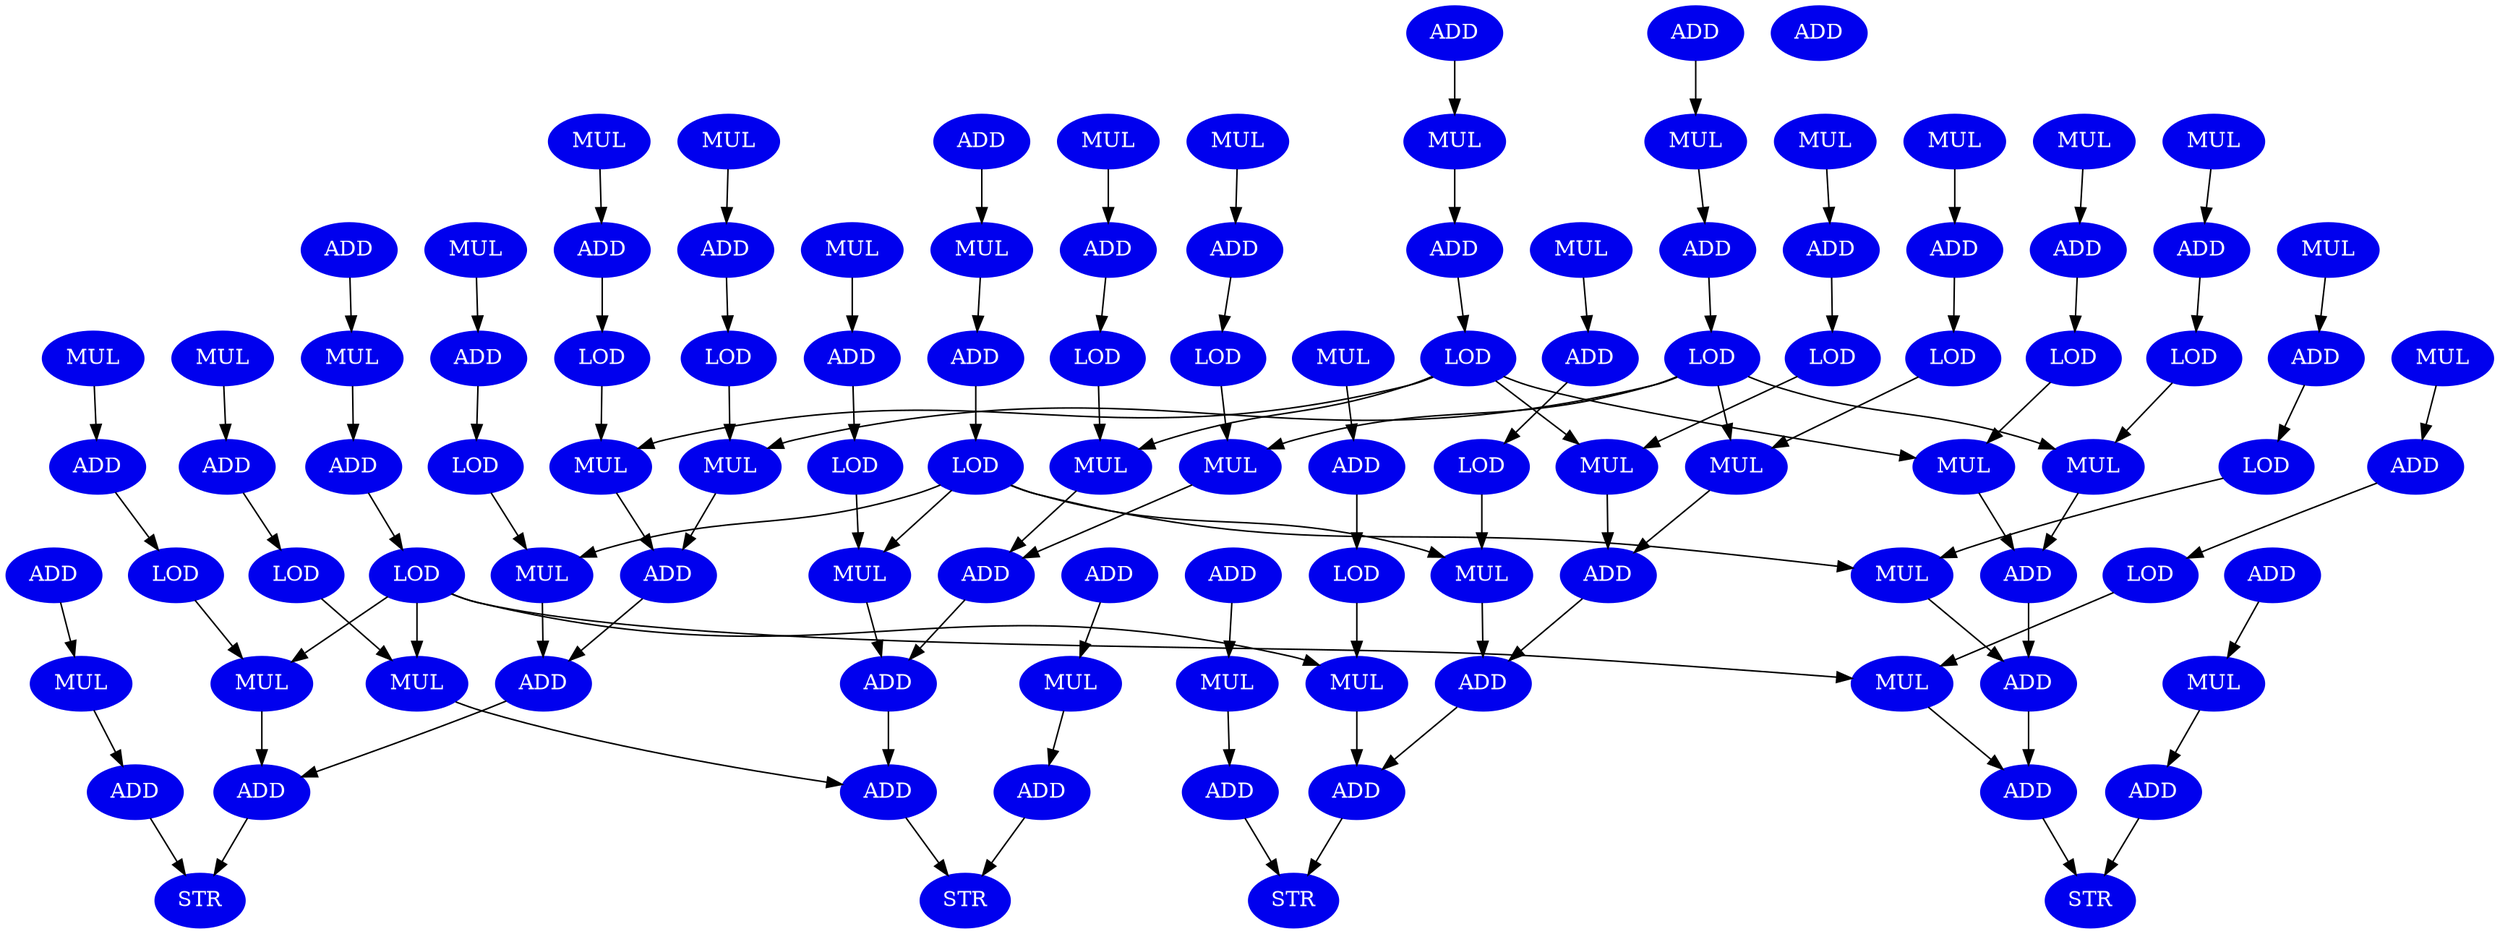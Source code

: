 digraph matmul_dfg__3 {
    node [fontcolor=white,style=filled,color=blue2];
    ADD_1 [label = ADD ];
    MUL_2 [label = MUL ];
    ADD_5 [label = ADD ];
    LOD_6 [label = LOD ];
    ADD_10 [label = ADD ];
    MUL_11 [label = MUL ];
    ADD_14 [label = ADD ];
    LOD_15 [label = LOD ];
    ADD_19 [label = ADD ];
    MUL_20 [label = MUL ];
    ADD_23 [label = ADD ];
    LOD_24 [label = LOD ];
    ADD_28 [label = ADD ];
    MUL_29 [label = MUL ];
    ADD_32 [label = ADD ];
    LOD_33 [label = LOD ];
    MUL_37 [label = MUL ];
    ADD_40 [label = ADD ];
    LOD_41 [label = LOD ];
    MUL_43 [label = MUL ];
    MUL_45 [label = MUL ];
    ADD_48 [label = ADD ];
    LOD_49 [label = LOD ];
    MUL_51 [label = MUL ];
    ADD_52 [label = ADD ];
    MUL_54 [label = MUL ];
    ADD_57 [label = ADD ];
    LOD_58 [label = LOD ];
    MUL_60 [label = MUL ];
    ADD_61 [label = ADD ];
    MUL_63 [label = MUL ];
    ADD_66 [label = ADD ];
    LOD_67 [label = LOD ];
    MUL_69 [label = MUL ];
    ADD_70 [label = ADD ];
    ADD_72 [label = ADD ];
    MUL_73 [label = MUL ];
    ADD_76 [label = ADD ];
    STR_77 [label = STR ];
    MUL_79 [label = MUL ];
    ADD_82 [label = ADD ];
    LOD_83 [label = LOD ];
    MUL_85 [label = MUL ];
    MUL_87 [label = MUL ];
    ADD_90 [label = ADD ];
    LOD_91 [label = LOD ];
    MUL_93 [label = MUL ];
    ADD_94 [label = ADD ];
    MUL_96 [label = MUL ];
    ADD_99 [label = ADD ];
    LOD_100 [label = LOD ];
    MUL_102 [label = MUL ];
    ADD_103 [label = ADD ];
    MUL_105 [label = MUL ];
    ADD_108 [label = ADD ];
    LOD_109 [label = LOD ];
    MUL_111 [label = MUL ];
    ADD_112 [label = ADD ];
    ADD_114 [label = ADD ];
    MUL_115 [label = MUL ];
    ADD_118 [label = ADD ];
    STR_119 [label = STR ];
    MUL_121 [label = MUL ];
    ADD_124 [label = ADD ];
    LOD_125 [label = LOD ];
    MUL_127 [label = MUL ];
    MUL_129 [label = MUL ];
    ADD_132 [label = ADD ];
    LOD_133 [label = LOD ];
    MUL_135 [label = MUL ];
    ADD_136 [label = ADD ];
    MUL_138 [label = MUL ];
    ADD_141 [label = ADD ];
    LOD_142 [label = LOD ];
    MUL_144 [label = MUL ];
    ADD_145 [label = ADD ];
    MUL_147 [label = MUL ];
    ADD_150 [label = ADD ];
    LOD_151 [label = LOD ];
    MUL_153 [label = MUL ];
    ADD_154 [label = ADD ];
    ADD_156 [label = ADD ];
    MUL_157 [label = MUL ];
    ADD_160 [label = ADD ];
    STR_161 [label = STR ];
    MUL_163 [label = MUL ];
    ADD_166 [label = ADD ];
    LOD_167 [label = LOD ];
    MUL_169 [label = MUL ];
    MUL_171 [label = MUL ];
    ADD_174 [label = ADD ];
    LOD_175 [label = LOD ];
    MUL_177 [label = MUL ];
    ADD_178 [label = ADD ];
    MUL_180 [label = MUL ];
    ADD_183 [label = ADD ];
    LOD_184 [label = LOD ];
    MUL_186 [label = MUL ];
    ADD_187 [label = ADD ];
    MUL_189 [label = MUL ];
    ADD_192 [label = ADD ];
    LOD_193 [label = LOD ];
    MUL_195 [label = MUL ];
    ADD_196 [label = ADD ];
    ADD_198 [label = ADD ];
    MUL_199 [label = MUL ];
    ADD_202 [label = ADD ];
    STR_203 [label = STR ];
    ADD_206 [label = ADD ];
    ADD_1 -> MUL_2 [ name = 1 ];
    MUL_2 -> ADD_5 [ name = 2 ];
    ADD_5 -> LOD_6 [ name = 3 ];
    LOD_6 -> MUL_43 [ name = 4 ];
    LOD_6 -> MUL_85 [ name = 5 ];
    LOD_6 -> MUL_127 [ name = 6 ];
    LOD_6 -> MUL_169 [ name = 7 ];
    ADD_10 -> MUL_11 [ name = 9 ];
    MUL_11 -> ADD_14 [ name = 10 ];
    ADD_14 -> LOD_15 [ name = 11 ];
    LOD_15 -> MUL_51 [ name = 12 ];
    LOD_15 -> MUL_93 [ name = 13 ];
    LOD_15 -> MUL_135 [ name = 14 ];
    LOD_15 -> MUL_177 [ name = 15 ];
    ADD_19 -> MUL_20 [ name = 17 ];
    MUL_20 -> ADD_23 [ name = 18 ];
    ADD_23 -> LOD_24 [ name = 19 ];
    LOD_24 -> MUL_60 [ name = 20 ];
    LOD_24 -> MUL_102 [ name = 21 ];
    LOD_24 -> MUL_144 [ name = 22 ];
    LOD_24 -> MUL_186 [ name = 23 ];
    ADD_28 -> MUL_29 [ name = 25 ];
    MUL_29 -> ADD_32 [ name = 26 ];
    ADD_32 -> LOD_33 [ name = 27 ];
    LOD_33 -> MUL_69 [ name = 28 ];
    LOD_33 -> MUL_111 [ name = 29 ];
    LOD_33 -> MUL_153 [ name = 30 ];
    LOD_33 -> MUL_195 [ name = 31 ];
    MUL_37 -> ADD_40 [ name = 33 ];
    ADD_40 -> LOD_41 [ name = 34 ];
    LOD_41 -> MUL_43 [ name = 35 ];
    MUL_43 -> ADD_52 [ name = 36 ];
    MUL_45 -> ADD_48 [ name = 38 ];
    ADD_48 -> LOD_49 [ name = 39 ];
    LOD_49 -> MUL_51 [ name = 40 ];
    MUL_51 -> ADD_52 [ name = 41 ];
    ADD_52 -> ADD_61 [ name = 42 ];
    MUL_54 -> ADD_57 [ name = 44 ];
    ADD_57 -> LOD_58 [ name = 45 ];
    LOD_58 -> MUL_60 [ name = 46 ];
    MUL_60 -> ADD_61 [ name = 47 ];
    ADD_61 -> ADD_70 [ name = 48 ];
    MUL_63 -> ADD_66 [ name = 50 ];
    ADD_66 -> LOD_67 [ name = 51 ];
    LOD_67 -> MUL_69 [ name = 52 ];
    MUL_69 -> ADD_70 [ name = 53 ];
    ADD_70 -> STR_77 [ name = 54 ];
    ADD_72 -> MUL_73 [ name = 56 ];
    MUL_73 -> ADD_76 [ name = 57 ];
    ADD_76 -> STR_77 [ name = 58 ];
    MUL_79 -> ADD_82 [ name = 60 ];
    ADD_82 -> LOD_83 [ name = 61 ];
    LOD_83 -> MUL_85 [ name = 62 ];
    MUL_85 -> ADD_94 [ name = 63 ];
    MUL_87 -> ADD_90 [ name = 65 ];
    ADD_90 -> LOD_91 [ name = 66 ];
    LOD_91 -> MUL_93 [ name = 67 ];
    MUL_93 -> ADD_94 [ name = 68 ];
    ADD_94 -> ADD_103 [ name = 69 ];
    MUL_96 -> ADD_99 [ name = 71 ];
    ADD_99 -> LOD_100 [ name = 72 ];
    LOD_100 -> MUL_102 [ name = 73 ];
    MUL_102 -> ADD_103 [ name = 74 ];
    ADD_103 -> ADD_112 [ name = 75 ];
    MUL_105 -> ADD_108 [ name = 77 ];
    ADD_108 -> LOD_109 [ name = 78 ];
    LOD_109 -> MUL_111 [ name = 79 ];
    MUL_111 -> ADD_112 [ name = 80 ];
    ADD_112 -> STR_119 [ name = 81 ];
    ADD_114 -> MUL_115 [ name = 83 ];
    MUL_115 -> ADD_118 [ name = 84 ];
    ADD_118 -> STR_119 [ name = 85 ];
    MUL_121 -> ADD_124 [ name = 87 ];
    ADD_124 -> LOD_125 [ name = 88 ];
    LOD_125 -> MUL_127 [ name = 89 ];
    MUL_127 -> ADD_136 [ name = 90 ];
    MUL_129 -> ADD_132 [ name = 92 ];
    ADD_132 -> LOD_133 [ name = 93 ];
    LOD_133 -> MUL_135 [ name = 94 ];
    MUL_135 -> ADD_136 [ name = 95 ];
    ADD_136 -> ADD_145 [ name = 96 ];
    MUL_138 -> ADD_141 [ name = 98 ];
    ADD_141 -> LOD_142 [ name = 99 ];
    LOD_142 -> MUL_144 [ name = 100 ];
    MUL_144 -> ADD_145 [ name = 101 ];
    ADD_145 -> ADD_154 [ name = 102 ];
    MUL_147 -> ADD_150 [ name = 104 ];
    ADD_150 -> LOD_151 [ name = 105 ];
    LOD_151 -> MUL_153 [ name = 106 ];
    MUL_153 -> ADD_154 [ name = 107 ];
    ADD_154 -> STR_161 [ name = 108 ];
    ADD_156 -> MUL_157 [ name = 110 ];
    MUL_157 -> ADD_160 [ name = 111 ];
    ADD_160 -> STR_161 [ name = 112 ];
    MUL_163 -> ADD_166 [ name = 114 ];
    ADD_166 -> LOD_167 [ name = 115 ];
    LOD_167 -> MUL_169 [ name = 116 ];
    MUL_169 -> ADD_178 [ name = 117 ];
    MUL_171 -> ADD_174 [ name = 119 ];
    ADD_174 -> LOD_175 [ name = 120 ];
    LOD_175 -> MUL_177 [ name = 121 ];
    MUL_177 -> ADD_178 [ name = 122 ];
    ADD_178 -> ADD_187 [ name = 123 ];
    MUL_180 -> ADD_183 [ name = 125 ];
    ADD_183 -> LOD_184 [ name = 126 ];
    LOD_184 -> MUL_186 [ name = 127 ];
    MUL_186 -> ADD_187 [ name = 128 ];
    ADD_187 -> ADD_196 [ name = 129 ];
    MUL_189 -> ADD_192 [ name = 131 ];
    ADD_192 -> LOD_193 [ name = 132 ];
    LOD_193 -> MUL_195 [ name = 133 ];
    MUL_195 -> ADD_196 [ name = 134 ];
    ADD_196 -> STR_203 [ name = 135 ];
    ADD_198 -> MUL_199 [ name = 137 ];
    MUL_199 -> ADD_202 [ name = 138 ];
    ADD_202 -> STR_203 [ name = 139 ];
}